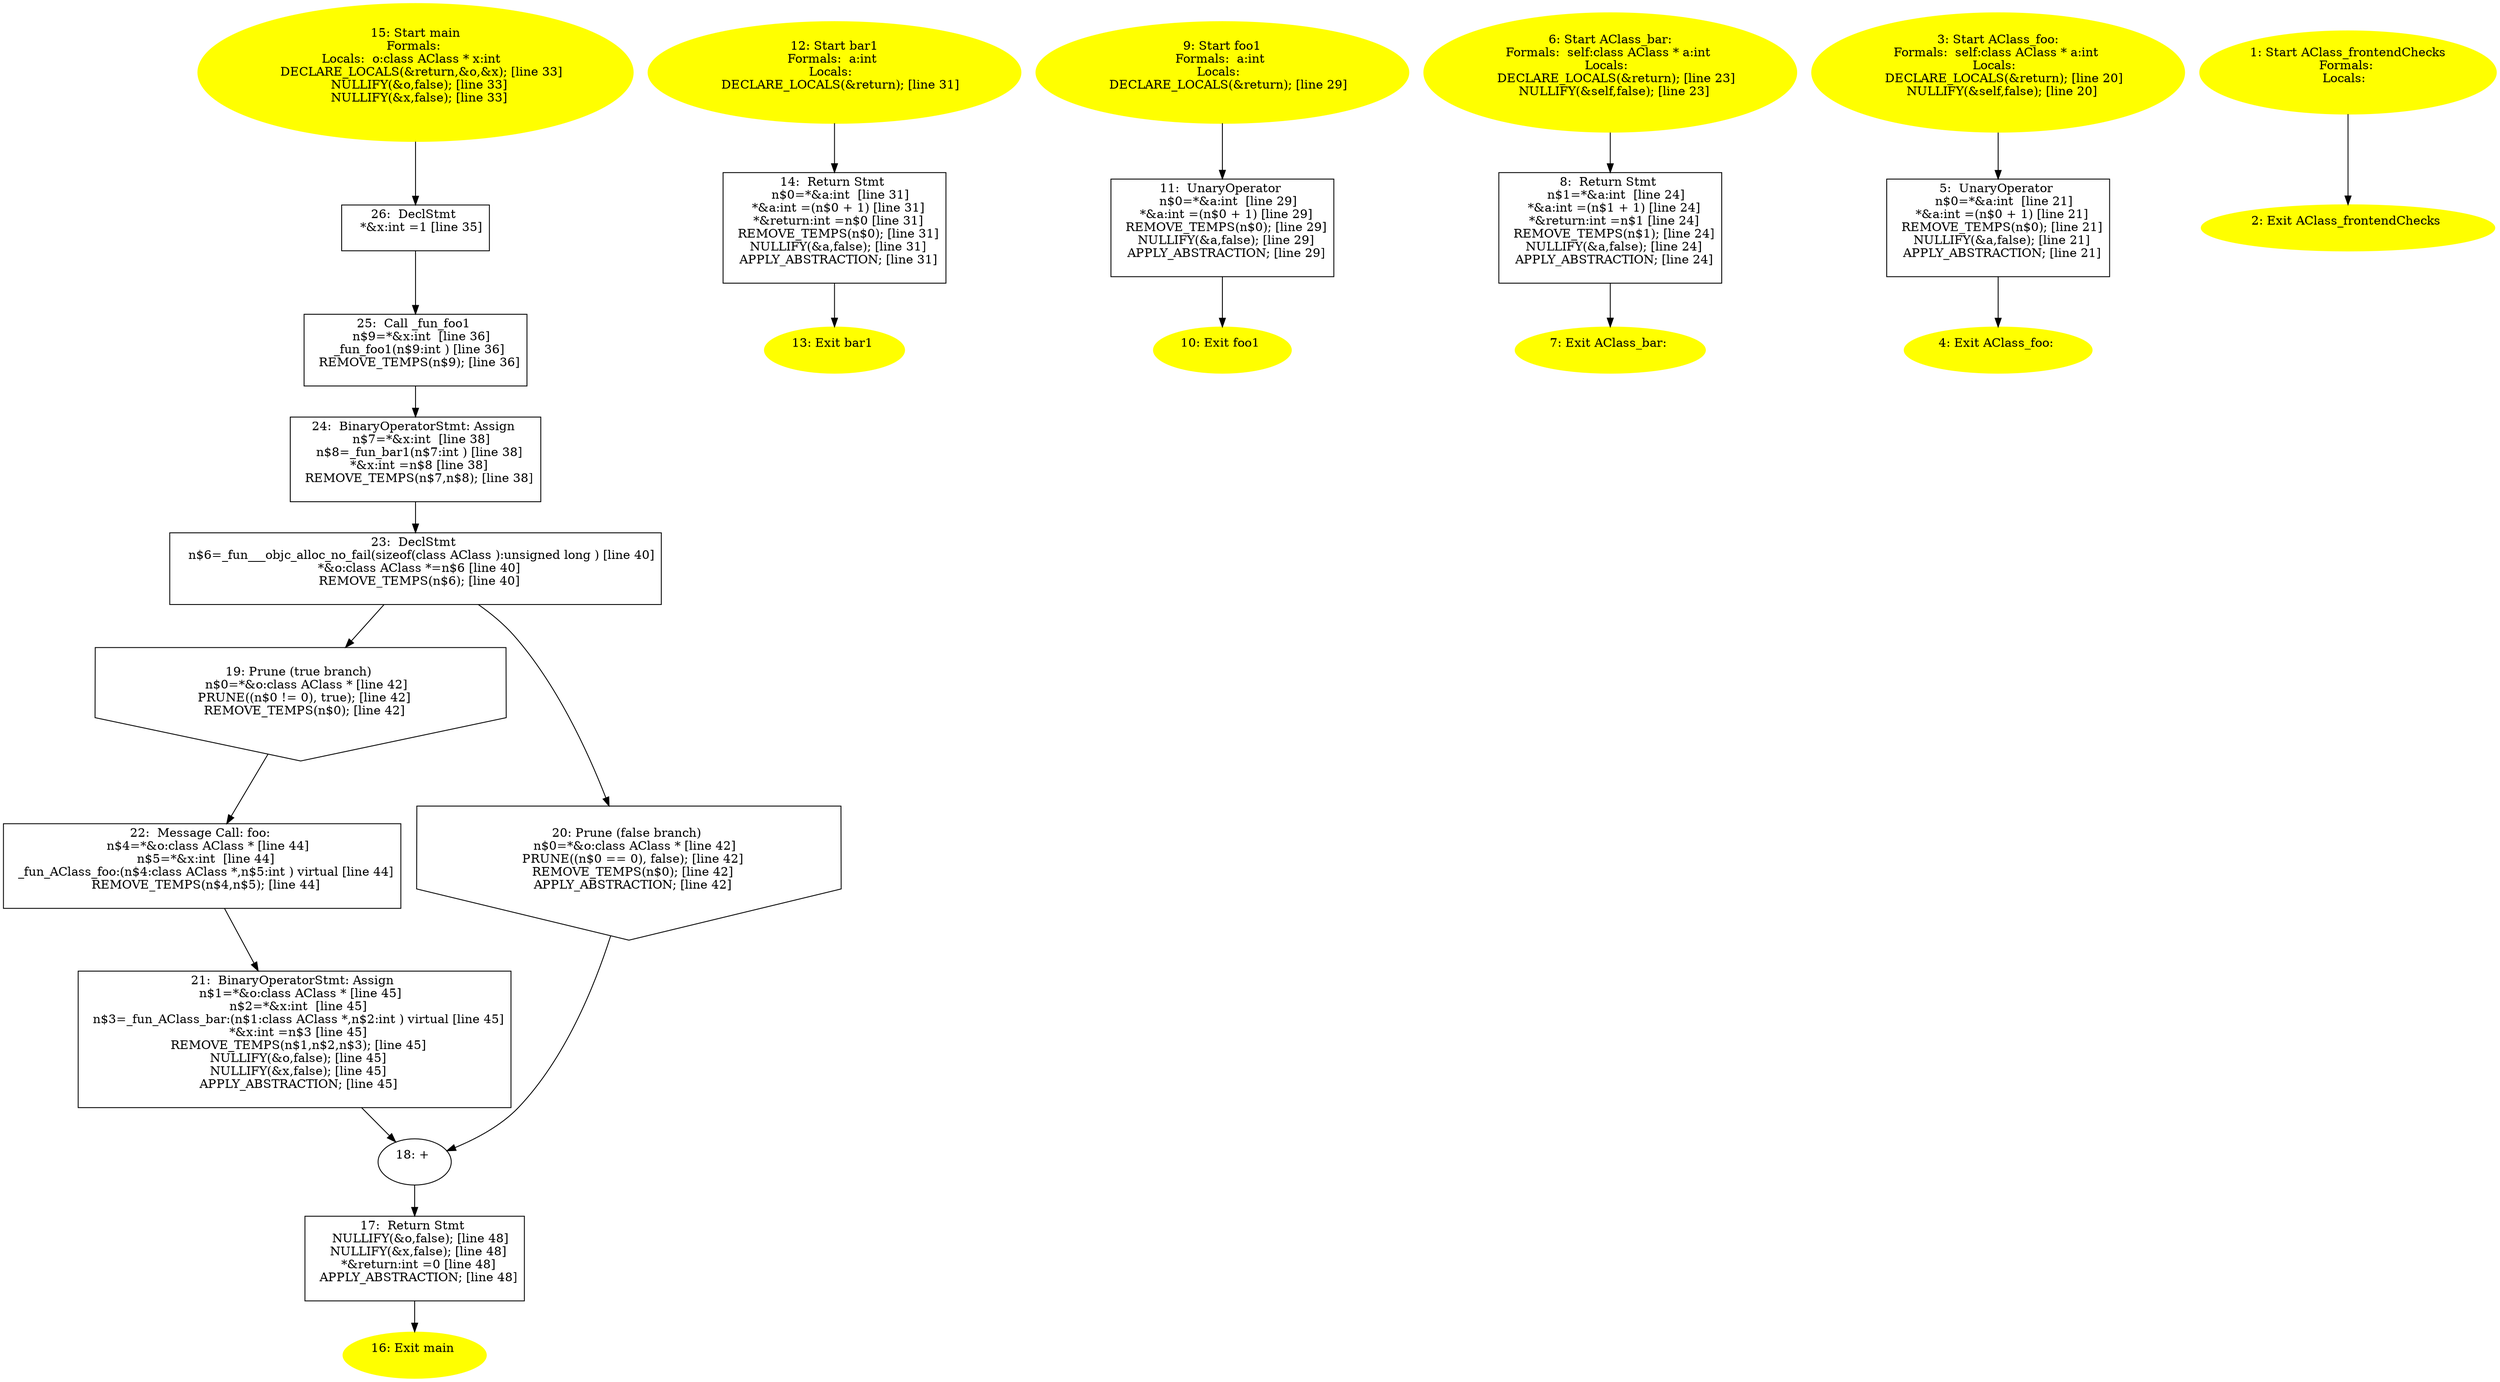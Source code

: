 digraph iCFG {
26 [label="26:  DeclStmt \n   *&x:int =1 [line 35]\n " shape="box"]
	

	 26 -> 25 ;
25 [label="25:  Call _fun_foo1 \n   n$9=*&x:int  [line 36]\n  _fun_foo1(n$9:int ) [line 36]\n  REMOVE_TEMPS(n$9); [line 36]\n " shape="box"]
	

	 25 -> 24 ;
24 [label="24:  BinaryOperatorStmt: Assign \n   n$7=*&x:int  [line 38]\n  n$8=_fun_bar1(n$7:int ) [line 38]\n  *&x:int =n$8 [line 38]\n  REMOVE_TEMPS(n$7,n$8); [line 38]\n " shape="box"]
	

	 24 -> 23 ;
23 [label="23:  DeclStmt \n   n$6=_fun___objc_alloc_no_fail(sizeof(class AClass ):unsigned long ) [line 40]\n  *&o:class AClass *=n$6 [line 40]\n  REMOVE_TEMPS(n$6); [line 40]\n " shape="box"]
	

	 23 -> 19 ;
	 23 -> 20 ;
22 [label="22:  Message Call: foo: \n   n$4=*&o:class AClass * [line 44]\n  n$5=*&x:int  [line 44]\n  _fun_AClass_foo:(n$4:class AClass *,n$5:int ) virtual [line 44]\n  REMOVE_TEMPS(n$4,n$5); [line 44]\n " shape="box"]
	

	 22 -> 21 ;
21 [label="21:  BinaryOperatorStmt: Assign \n   n$1=*&o:class AClass * [line 45]\n  n$2=*&x:int  [line 45]\n  n$3=_fun_AClass_bar:(n$1:class AClass *,n$2:int ) virtual [line 45]\n  *&x:int =n$3 [line 45]\n  REMOVE_TEMPS(n$1,n$2,n$3); [line 45]\n  NULLIFY(&o,false); [line 45]\n  NULLIFY(&x,false); [line 45]\n  APPLY_ABSTRACTION; [line 45]\n " shape="box"]
	

	 21 -> 18 ;
20 [label="20: Prune (false branch) \n   n$0=*&o:class AClass * [line 42]\n  PRUNE((n$0 == 0), false); [line 42]\n  REMOVE_TEMPS(n$0); [line 42]\n  APPLY_ABSTRACTION; [line 42]\n " shape="invhouse"]
	

	 20 -> 18 ;
19 [label="19: Prune (true branch) \n   n$0=*&o:class AClass * [line 42]\n  PRUNE((n$0 != 0), true); [line 42]\n  REMOVE_TEMPS(n$0); [line 42]\n " shape="invhouse"]
	

	 19 -> 22 ;
18 [label="18: + \n  " ]
	

	 18 -> 17 ;
17 [label="17:  Return Stmt \n   NULLIFY(&o,false); [line 48]\n  NULLIFY(&x,false); [line 48]\n  *&return:int =0 [line 48]\n  APPLY_ABSTRACTION; [line 48]\n " shape="box"]
	

	 17 -> 16 ;
16 [label="16: Exit main \n  " color=yellow style=filled]
	

15 [label="15: Start main\nFormals: \nLocals:  o:class AClass * x:int  \n   DECLARE_LOCALS(&return,&o,&x); [line 33]\n  NULLIFY(&o,false); [line 33]\n  NULLIFY(&x,false); [line 33]\n " color=yellow style=filled]
	

	 15 -> 26 ;
14 [label="14:  Return Stmt \n   n$0=*&a:int  [line 31]\n  *&a:int =(n$0 + 1) [line 31]\n  *&return:int =n$0 [line 31]\n  REMOVE_TEMPS(n$0); [line 31]\n  NULLIFY(&a,false); [line 31]\n  APPLY_ABSTRACTION; [line 31]\n " shape="box"]
	

	 14 -> 13 ;
13 [label="13: Exit bar1 \n  " color=yellow style=filled]
	

12 [label="12: Start bar1\nFormals:  a:int \nLocals:  \n   DECLARE_LOCALS(&return); [line 31]\n " color=yellow style=filled]
	

	 12 -> 14 ;
11 [label="11:  UnaryOperator \n   n$0=*&a:int  [line 29]\n  *&a:int =(n$0 + 1) [line 29]\n  REMOVE_TEMPS(n$0); [line 29]\n  NULLIFY(&a,false); [line 29]\n  APPLY_ABSTRACTION; [line 29]\n " shape="box"]
	

	 11 -> 10 ;
10 [label="10: Exit foo1 \n  " color=yellow style=filled]
	

9 [label="9: Start foo1\nFormals:  a:int \nLocals:  \n   DECLARE_LOCALS(&return); [line 29]\n " color=yellow style=filled]
	

	 9 -> 11 ;
8 [label="8:  Return Stmt \n   n$1=*&a:int  [line 24]\n  *&a:int =(n$1 + 1) [line 24]\n  *&return:int =n$1 [line 24]\n  REMOVE_TEMPS(n$1); [line 24]\n  NULLIFY(&a,false); [line 24]\n  APPLY_ABSTRACTION; [line 24]\n " shape="box"]
	

	 8 -> 7 ;
7 [label="7: Exit AClass_bar: \n  " color=yellow style=filled]
	

6 [label="6: Start AClass_bar:\nFormals:  self:class AClass * a:int \nLocals:  \n   DECLARE_LOCALS(&return); [line 23]\n  NULLIFY(&self,false); [line 23]\n " color=yellow style=filled]
	

	 6 -> 8 ;
5 [label="5:  UnaryOperator \n   n$0=*&a:int  [line 21]\n  *&a:int =(n$0 + 1) [line 21]\n  REMOVE_TEMPS(n$0); [line 21]\n  NULLIFY(&a,false); [line 21]\n  APPLY_ABSTRACTION; [line 21]\n " shape="box"]
	

	 5 -> 4 ;
4 [label="4: Exit AClass_foo: \n  " color=yellow style=filled]
	

3 [label="3: Start AClass_foo:\nFormals:  self:class AClass * a:int \nLocals:  \n   DECLARE_LOCALS(&return); [line 20]\n  NULLIFY(&self,false); [line 20]\n " color=yellow style=filled]
	

	 3 -> 5 ;
2 [label="2: Exit AClass_frontendChecks \n  " color=yellow style=filled]
	

1 [label="1: Start AClass_frontendChecks\nFormals: \nLocals:  \n  " color=yellow style=filled]
	

	 1 -> 2 ;
}
